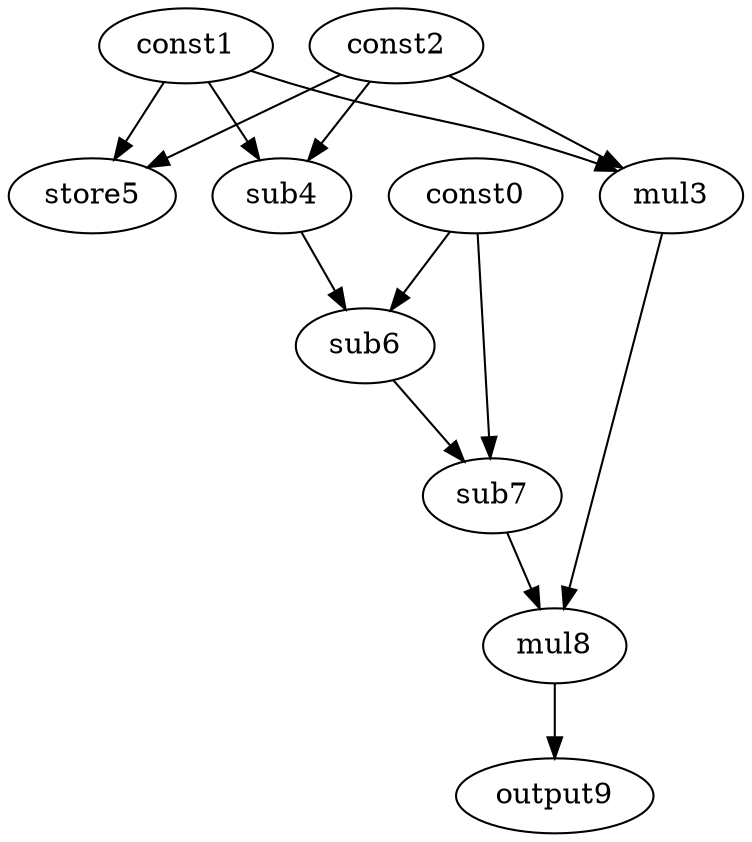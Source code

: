 digraph G { 
const0[opcode=const]; 
const1[opcode=const]; 
const2[opcode=const]; 
mul3[opcode=mul]; 
sub4[opcode=sub]; 
store5[opcode=store]; 
sub6[opcode=sub]; 
sub7[opcode=sub]; 
mul8[opcode=mul]; 
output9[opcode=output]; 
const1->mul3[operand=0];
const2->mul3[operand=1];
const1->sub4[operand=0];
const2->sub4[operand=1];
const1->store5[operand=0];
const2->store5[operand=1];
const0->sub6[operand=0];
sub4->sub6[operand=1];
const0->sub7[operand=0];
sub6->sub7[operand=1];
mul3->mul8[operand=0];
sub7->mul8[operand=1];
mul8->output9[operand=0];
}
